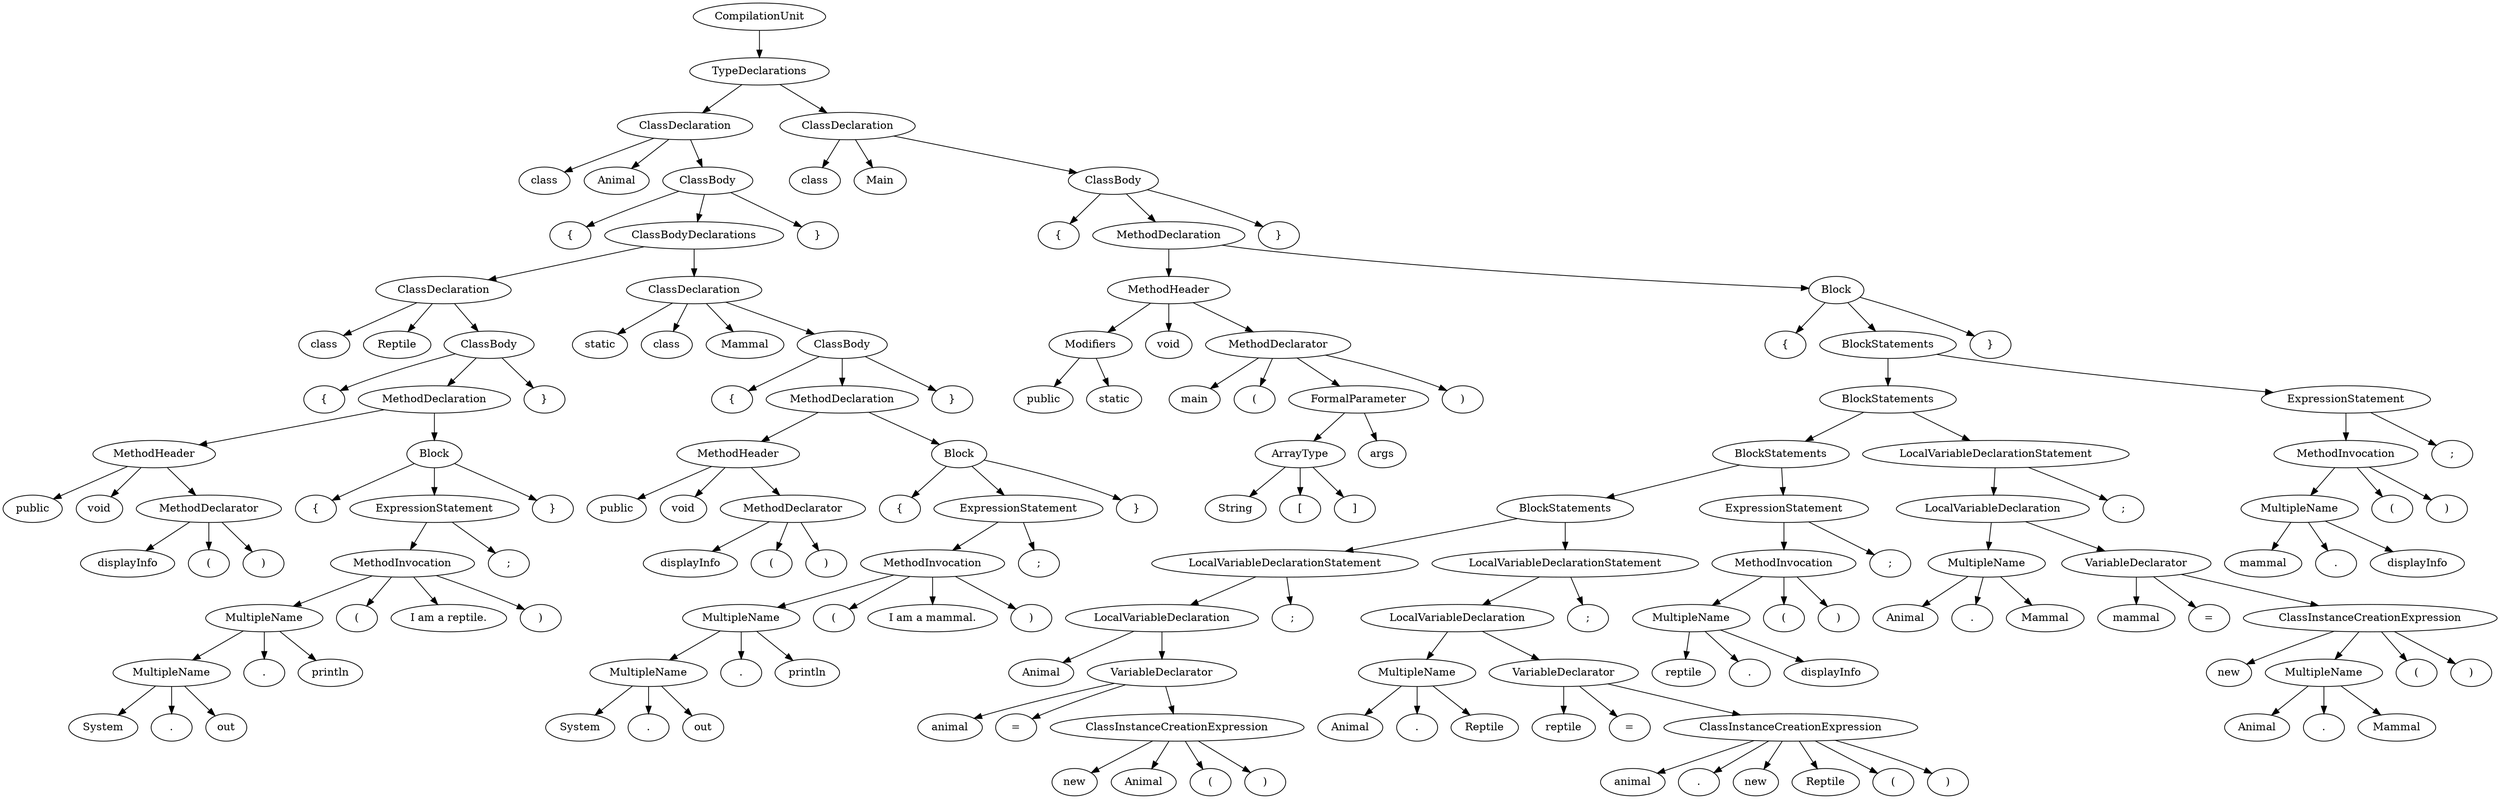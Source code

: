 digraph G{
ordering="out";
0[label="public"];
1[label="displayInfo"];
2[label="("];
3[label=")"];
5[label="MethodDeclarator"];
5->1;
5->2;
5->3;
6[label="void"];
7[label="MethodHeader"];
7->0;
7->6;
7->5;
8[label="System"];
9[label="."];
10[label="out"];
11[label="MultipleName"];
11->8;
11->9;
11->10;
12[label="."];
13[label="println"];
14[label="MultipleName"];
14->11;
14->12;
14->13;
15[label="I am a reptile."];
16[label="("];
17[label=")"];
18[label="MethodInvocation"];
18->14;
18->16;
18->15;
18->17;
19[label=";"];
20[label="ExpressionStatement"];
20->18;
20->19;
21[label="{"];
22[label="}"];
23[label="Block"];
23->21;
23->20;
23->22;
24[label="MethodDeclaration"];
24->7;
24->23;
25[label="{"];
26[label="}"];
27[label="ClassBody"];
27->25;
27->24;
27->26;
28[label="class"];
29[label="Reptile"];
30[label="ClassDeclaration"];
30->28;
30->29;
30->27;
31[label="static"];
32[label="public"];
33[label="displayInfo"];
34[label="("];
35[label=")"];
37[label="MethodDeclarator"];
37->33;
37->34;
37->35;
38[label="void"];
39[label="MethodHeader"];
39->32;
39->38;
39->37;
40[label="System"];
41[label="."];
42[label="out"];
43[label="MultipleName"];
43->40;
43->41;
43->42;
44[label="."];
45[label="println"];
46[label="MultipleName"];
46->43;
46->44;
46->45;
47[label="I am a mammal."];
48[label="("];
49[label=")"];
50[label="MethodInvocation"];
50->46;
50->48;
50->47;
50->49;
51[label=";"];
52[label="ExpressionStatement"];
52->50;
52->51;
53[label="{"];
54[label="}"];
55[label="Block"];
55->53;
55->52;
55->54;
56[label="MethodDeclaration"];
56->39;
56->55;
57[label="{"];
58[label="}"];
59[label="ClassBody"];
59->57;
59->56;
59->58;
60[label="class"];
61[label="Mammal"];
62[label="ClassDeclaration"];
62->31;
62->60;
62->61;
62->59;
63[label="ClassBodyDeclarations"];
63->30;
63->62;
64[label="{"];
65[label="}"];
66[label="ClassBody"];
66->64;
66->63;
66->65;
67[label="class"];
68[label="Animal"];
69[label="ClassDeclaration"];
69->67;
69->68;
69->66;
70[label="public"];
71[label="static"];
72[label="Modifiers"];
72->70;
72->71;
73[label="String"];
74[label="["];
75[label="]"];
76[label="ArrayType"];
76->73;
76->74;
76->75;
77[label="args"];
78[label="FormalParameter"];
78->76;
78->77;
79[label="main"];
80[label="("];
81[label=")"];
82[label="MethodDeclarator"];
82->79;
82->80;
82->78;
82->81;
83[label="void"];
84[label="MethodHeader"];
84->72;
84->83;
84->82;
85[label="Animal"];
86[label="animal"];
87[label="Animal"];
88[label="new"];
89[label="("];
90[label=")"];
91[label="ClassInstanceCreationExpression"];
91->88;
91->87;
91->89;
91->90;
92[label="="];
93[label="VariableDeclarator"];
93->86;
93->92;
93->91;
94[label="LocalVariableDeclaration"];
94->85;
94->93;
95[label=";"];
96[label="LocalVariableDeclarationStatement"];
96->94;
96->95;
97[label="Animal"];
98[label="."];
99[label="Reptile"];
100[label="MultipleName"];
100->97;
100->98;
100->99;
101[label="reptile"];
102[label="animal"];
103[label="Reptile"];
104[label="."];
105[label="new"];
106[label="("];
107[label=")"];
108[label="ClassInstanceCreationExpression"];
108->102;
108->104;
108->105;
108->103;
108->106;
108->107;
109[label="="];
110[label="VariableDeclarator"];
110->101;
110->109;
110->108;
111[label="LocalVariableDeclaration"];
111->100;
111->110;
112[label=";"];
113[label="LocalVariableDeclarationStatement"];
113->111;
113->112;
114[label="BlockStatements"];
114->96;
114->113;
115[label="reptile"];
116[label="."];
117[label="displayInfo"];
118[label="MultipleName"];
118->115;
118->116;
118->117;
119[label="("];
120[label=")"];
121[label="MethodInvocation"];
121->118;
121->119;
121->120;
122[label=";"];
123[label="ExpressionStatement"];
123->121;
123->122;
124[label="BlockStatements"];
124->114;
124->123;
125[label="Animal"];
126[label="."];
127[label="Mammal"];
128[label="MultipleName"];
128->125;
128->126;
128->127;
129[label="mammal"];
130[label="Animal"];
131[label="."];
132[label="Mammal"];
133[label="MultipleName"];
133->130;
133->131;
133->132;
134[label="new"];
135[label="("];
136[label=")"];
137[label="ClassInstanceCreationExpression"];
137->134;
137->133;
137->135;
137->136;
138[label="="];
139[label="VariableDeclarator"];
139->129;
139->138;
139->137;
140[label="LocalVariableDeclaration"];
140->128;
140->139;
141[label=";"];
142[label="LocalVariableDeclarationStatement"];
142->140;
142->141;
143[label="BlockStatements"];
143->124;
143->142;
144[label="mammal"];
145[label="."];
146[label="displayInfo"];
147[label="MultipleName"];
147->144;
147->145;
147->146;
148[label="("];
149[label=")"];
150[label="MethodInvocation"];
150->147;
150->148;
150->149;
151[label=";"];
152[label="ExpressionStatement"];
152->150;
152->151;
153[label="BlockStatements"];
153->143;
153->152;
154[label="{"];
155[label="}"];
156[label="Block"];
156->154;
156->153;
156->155;
157[label="MethodDeclaration"];
157->84;
157->156;
158[label="{"];
159[label="}"];
160[label="ClassBody"];
160->158;
160->157;
160->159;
161[label="class"];
162[label="Main"];
163[label="ClassDeclaration"];
163->161;
163->162;
163->160;
164[label="TypeDeclarations"];
164->69;
164->163;
165[label="CompilationUnit"];
165->164;
}
